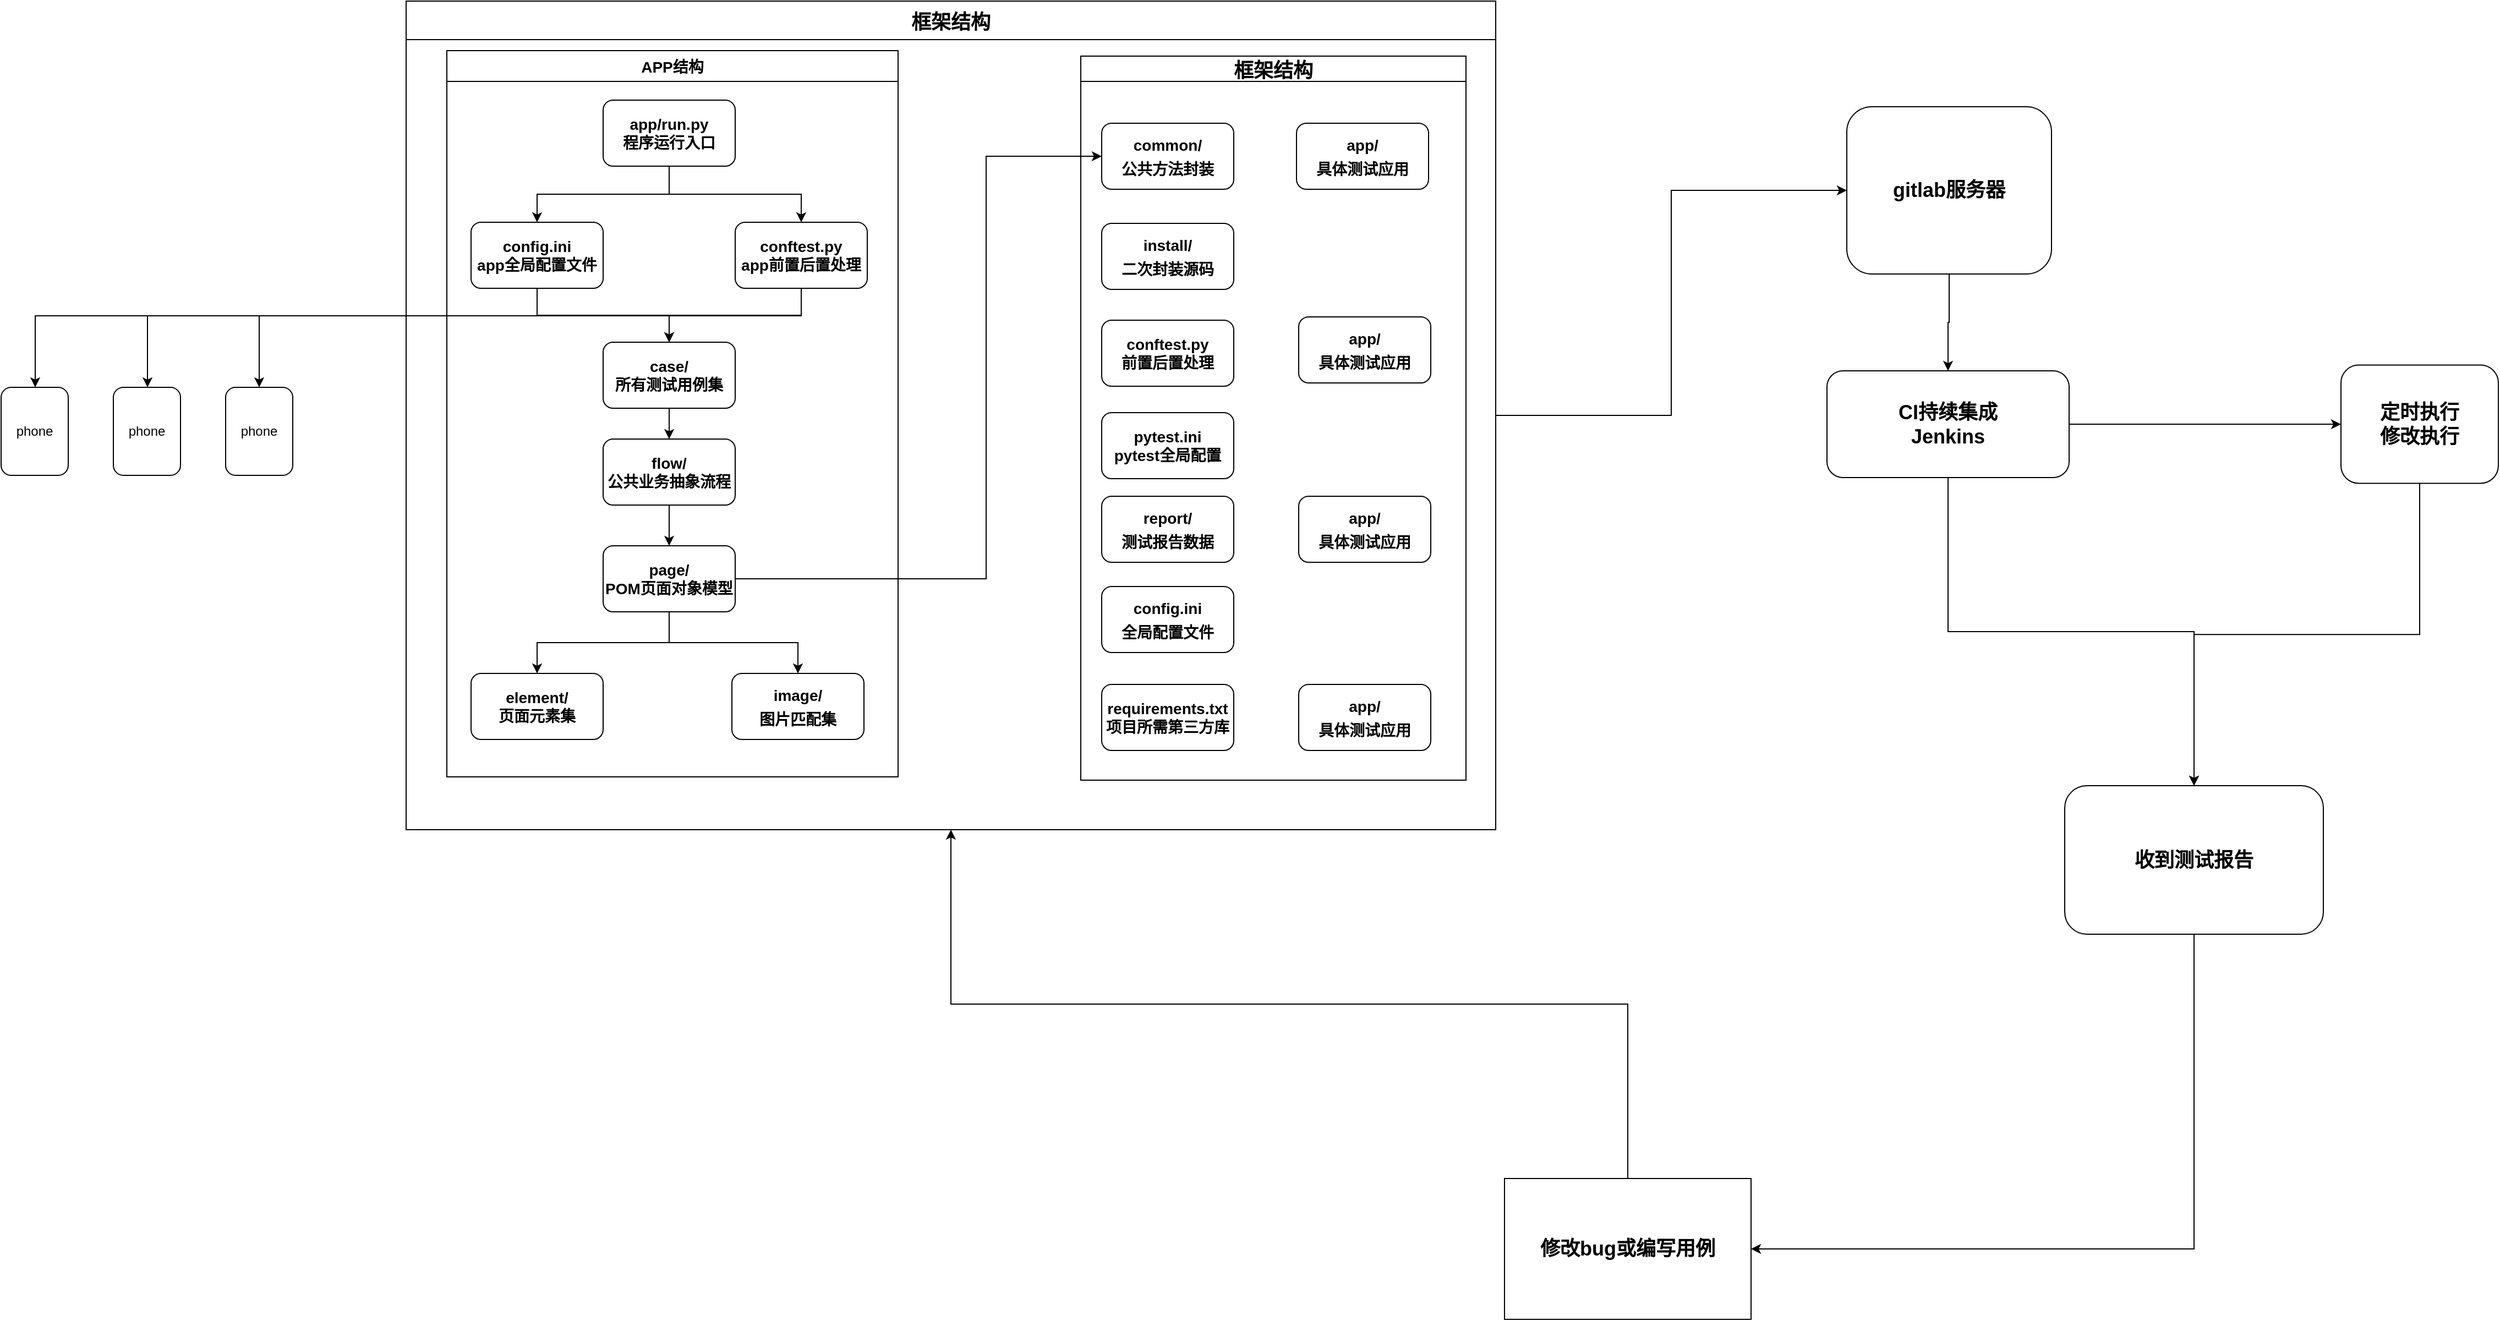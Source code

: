<mxfile version="17.4.6" type="github">
  <diagram id="C5RBs43oDa-KdzZeNtuy" name="Page-1">
    <mxGraphModel dx="1146" dy="549" grid="0" gridSize="10" guides="1" tooltips="1" connect="1" arrows="1" fold="1" page="1" pageScale="1" pageWidth="1169" pageHeight="1654" math="0" shadow="0">
      <root>
        <mxCell id="WIyWlLk6GJQsqaUBKTNV-0" />
        <mxCell id="WIyWlLk6GJQsqaUBKTNV-1" parent="WIyWlLk6GJQsqaUBKTNV-0" />
        <mxCell id="KldV-UdYdAW6FQme_F-Q-122" style="edgeStyle=orthogonalEdgeStyle;rounded=0;orthogonalLoop=1;jettySize=auto;html=1;exitX=1;exitY=0.5;exitDx=0;exitDy=0;entryX=0;entryY=0.5;entryDx=0;entryDy=0;fontSize=18;" parent="WIyWlLk6GJQsqaUBKTNV-1" source="KldV-UdYdAW6FQme_F-Q-83" target="KldV-UdYdAW6FQme_F-Q-121" edge="1">
          <mxGeometry relative="1" as="geometry" />
        </mxCell>
        <mxCell id="KldV-UdYdAW6FQme_F-Q-83" value="框架结构" style="swimlane;fontSize=18;startSize=35;" parent="WIyWlLk6GJQsqaUBKTNV-1" vertex="1">
          <mxGeometry x="419" y="35" width="990" height="753" as="geometry">
            <mxRectangle x="172" y="885" width="146" height="23" as="alternateBounds" />
          </mxGeometry>
        </mxCell>
        <mxCell id="KldV-UdYdAW6FQme_F-Q-85" value="框架结构" style="swimlane;fontSize=18;" parent="KldV-UdYdAW6FQme_F-Q-83" vertex="1">
          <mxGeometry x="613" y="50" width="350" height="658" as="geometry">
            <mxRectangle x="840" y="181" width="99" height="26" as="alternateBounds" />
          </mxGeometry>
        </mxCell>
        <mxCell id="KldV-UdYdAW6FQme_F-Q-86" value="&lt;font style=&quot;font-size: 14px&quot;&gt;&lt;b&gt;common/&lt;br&gt;公共方法封装&lt;/b&gt;&lt;/font&gt;" style="rounded=1;whiteSpace=wrap;html=1;fontSize=18;" parent="KldV-UdYdAW6FQme_F-Q-85" vertex="1">
          <mxGeometry x="19" y="61" width="120" height="60" as="geometry" />
        </mxCell>
        <mxCell id="KldV-UdYdAW6FQme_F-Q-87" value="&lt;b&gt;&lt;font style=&quot;font-size: 14px&quot;&gt;install/&lt;br&gt;二次封装源码&lt;/font&gt;&lt;/b&gt;" style="rounded=1;whiteSpace=wrap;html=1;fontSize=18;" parent="KldV-UdYdAW6FQme_F-Q-85" vertex="1">
          <mxGeometry x="19" y="152" width="120" height="60" as="geometry" />
        </mxCell>
        <mxCell id="KldV-UdYdAW6FQme_F-Q-88" value="&lt;b&gt;&lt;font style=&quot;font-size: 14px&quot;&gt;report/&lt;br&gt;测试报告数据&lt;/font&gt;&lt;/b&gt;" style="rounded=1;whiteSpace=wrap;html=1;fontSize=18;" parent="KldV-UdYdAW6FQme_F-Q-85" vertex="1">
          <mxGeometry x="19" y="400" width="120" height="60" as="geometry" />
        </mxCell>
        <mxCell id="KldV-UdYdAW6FQme_F-Q-89" value="&lt;font style=&quot;font-size: 14px&quot;&gt;&lt;b&gt;app/&lt;br&gt;具体测试应用&lt;/b&gt;&lt;/font&gt;" style="rounded=1;whiteSpace=wrap;html=1;fontSize=18;" parent="KldV-UdYdAW6FQme_F-Q-85" vertex="1">
          <mxGeometry x="198" y="237" width="120" height="60" as="geometry" />
        </mxCell>
        <mxCell id="KldV-UdYdAW6FQme_F-Q-90" value="&lt;font style=&quot;font-size: 14px&quot;&gt;&lt;b&gt;config.ini&lt;br&gt;全局配置文件&lt;/b&gt;&lt;/font&gt;" style="rounded=1;whiteSpace=wrap;html=1;fontSize=18;" parent="KldV-UdYdAW6FQme_F-Q-85" vertex="1">
          <mxGeometry x="19" y="482" width="120" height="60" as="geometry" />
        </mxCell>
        <mxCell id="KldV-UdYdAW6FQme_F-Q-91" value="&lt;b&gt;&lt;font style=&quot;font-size: 14px&quot;&gt;conftest.py&lt;br&gt;前置后置处理&lt;/font&gt;&lt;/b&gt;" style="whiteSpace=wrap;html=1;rounded=1;" parent="KldV-UdYdAW6FQme_F-Q-85" vertex="1">
          <mxGeometry x="19" y="240" width="120" height="60" as="geometry" />
        </mxCell>
        <mxCell id="KldV-UdYdAW6FQme_F-Q-92" value="&lt;b&gt;&lt;font style=&quot;font-size: 14px&quot;&gt;pytest.ini&lt;br&gt;pytest全局配置&lt;/font&gt;&lt;/b&gt;" style="whiteSpace=wrap;html=1;rounded=1;" parent="KldV-UdYdAW6FQme_F-Q-85" vertex="1">
          <mxGeometry x="19" y="324" width="120" height="60" as="geometry" />
        </mxCell>
        <mxCell id="KldV-UdYdAW6FQme_F-Q-93" value="&lt;b&gt;&lt;font style=&quot;font-size: 14px&quot;&gt;requirements.txt&lt;br&gt;项目所需第三方库&lt;/font&gt;&lt;/b&gt;" style="whiteSpace=wrap;html=1;rounded=1;" parent="KldV-UdYdAW6FQme_F-Q-85" vertex="1">
          <mxGeometry x="19" y="571" width="120" height="60" as="geometry" />
        </mxCell>
        <mxCell id="KldV-UdYdAW6FQme_F-Q-94" value="&lt;font style=&quot;font-size: 14px&quot;&gt;&lt;b&gt;app/&lt;br&gt;具体测试应用&lt;/b&gt;&lt;/font&gt;" style="rounded=1;whiteSpace=wrap;html=1;fontSize=18;" parent="KldV-UdYdAW6FQme_F-Q-85" vertex="1">
          <mxGeometry x="196" y="61" width="120" height="60" as="geometry" />
        </mxCell>
        <mxCell id="KldV-UdYdAW6FQme_F-Q-95" value="&lt;font style=&quot;font-size: 14px&quot;&gt;&lt;b&gt;app/&lt;br&gt;具体测试应用&lt;/b&gt;&lt;/font&gt;" style="rounded=1;whiteSpace=wrap;html=1;fontSize=18;" parent="KldV-UdYdAW6FQme_F-Q-85" vertex="1">
          <mxGeometry x="198" y="571" width="120" height="60" as="geometry" />
        </mxCell>
        <mxCell id="KldV-UdYdAW6FQme_F-Q-96" value="&lt;font style=&quot;font-size: 14px&quot;&gt;&lt;b&gt;app/&lt;br&gt;具体测试应用&lt;/b&gt;&lt;/font&gt;" style="rounded=1;whiteSpace=wrap;html=1;fontSize=18;" parent="KldV-UdYdAW6FQme_F-Q-85" vertex="1">
          <mxGeometry x="198" y="400" width="120" height="60" as="geometry" />
        </mxCell>
        <mxCell id="KldV-UdYdAW6FQme_F-Q-97" value="APP结构" style="swimlane;fontSize=14;startSize=28;" parent="KldV-UdYdAW6FQme_F-Q-83" vertex="1">
          <mxGeometry x="37" y="45" width="410" height="660" as="geometry">
            <mxRectangle x="356" y="832" width="146" height="23" as="alternateBounds" />
          </mxGeometry>
        </mxCell>
        <mxCell id="KldV-UdYdAW6FQme_F-Q-98" value="&lt;font style=&quot;font-size: 14px&quot;&gt;&lt;b&gt;app/run.py&lt;br&gt;程序运行入口&lt;/b&gt;&lt;/font&gt;" style="rounded=1;whiteSpace=wrap;html=1;" parent="KldV-UdYdAW6FQme_F-Q-97" vertex="1">
          <mxGeometry x="142" y="45" width="120" height="60" as="geometry" />
        </mxCell>
        <mxCell id="KldV-UdYdAW6FQme_F-Q-99" value="" style="edgeStyle=orthogonalEdgeStyle;rounded=0;orthogonalLoop=1;jettySize=auto;html=1;fontSize=14;" parent="KldV-UdYdAW6FQme_F-Q-97" source="KldV-UdYdAW6FQme_F-Q-100" target="KldV-UdYdAW6FQme_F-Q-111" edge="1">
          <mxGeometry relative="1" as="geometry" />
        </mxCell>
        <mxCell id="KldV-UdYdAW6FQme_F-Q-100" value="&lt;font style=&quot;font-size: 14px&quot;&gt;&lt;b&gt;case/&lt;br&gt;所有测试用例集&lt;/b&gt;&lt;/font&gt;" style="whiteSpace=wrap;html=1;rounded=1;" parent="KldV-UdYdAW6FQme_F-Q-97" vertex="1">
          <mxGeometry x="142" y="265" width="120" height="60" as="geometry" />
        </mxCell>
        <mxCell id="KldV-UdYdAW6FQme_F-Q-101" style="edgeStyle=orthogonalEdgeStyle;rounded=0;orthogonalLoop=1;jettySize=auto;html=1;exitX=0.5;exitY=1;exitDx=0;exitDy=0;entryX=0.5;entryY=0;entryDx=0;entryDy=0;fontSize=14;" parent="KldV-UdYdAW6FQme_F-Q-97" source="KldV-UdYdAW6FQme_F-Q-103" target="KldV-UdYdAW6FQme_F-Q-112" edge="1">
          <mxGeometry relative="1" as="geometry" />
        </mxCell>
        <mxCell id="KldV-UdYdAW6FQme_F-Q-102" style="edgeStyle=orthogonalEdgeStyle;rounded=0;orthogonalLoop=1;jettySize=auto;html=1;exitX=0.5;exitY=1;exitDx=0;exitDy=0;fontSize=14;" parent="KldV-UdYdAW6FQme_F-Q-97" source="KldV-UdYdAW6FQme_F-Q-103" target="KldV-UdYdAW6FQme_F-Q-113" edge="1">
          <mxGeometry relative="1" as="geometry" />
        </mxCell>
        <mxCell id="KldV-UdYdAW6FQme_F-Q-103" value="&lt;font style=&quot;font-size: 14px&quot;&gt;&lt;b&gt;page/&lt;br&gt;POM页面对象模型&lt;/b&gt;&lt;/font&gt;" style="whiteSpace=wrap;html=1;rounded=1;" parent="KldV-UdYdAW6FQme_F-Q-97" vertex="1">
          <mxGeometry x="142" y="450" width="120" height="60" as="geometry" />
        </mxCell>
        <mxCell id="KldV-UdYdAW6FQme_F-Q-104" style="edgeStyle=orthogonalEdgeStyle;rounded=0;orthogonalLoop=1;jettySize=auto;html=1;exitX=0.5;exitY=1;exitDx=0;exitDy=0;fontSize=18;" parent="KldV-UdYdAW6FQme_F-Q-97" source="KldV-UdYdAW6FQme_F-Q-105" target="KldV-UdYdAW6FQme_F-Q-100" edge="1">
          <mxGeometry relative="1" as="geometry" />
        </mxCell>
        <mxCell id="KldV-UdYdAW6FQme_F-Q-105" value="&lt;font style=&quot;font-size: 14px&quot;&gt;&lt;b&gt;config.ini&lt;br&gt;app全局配置文件&lt;/b&gt;&lt;/font&gt;" style="whiteSpace=wrap;html=1;rounded=1;" parent="KldV-UdYdAW6FQme_F-Q-97" vertex="1">
          <mxGeometry x="22" y="156" width="120" height="60" as="geometry" />
        </mxCell>
        <mxCell id="KldV-UdYdAW6FQme_F-Q-106" value="" style="edgeStyle=orthogonalEdgeStyle;rounded=0;orthogonalLoop=1;jettySize=auto;html=1;fontSize=18;" parent="KldV-UdYdAW6FQme_F-Q-97" source="KldV-UdYdAW6FQme_F-Q-98" target="KldV-UdYdAW6FQme_F-Q-105" edge="1">
          <mxGeometry relative="1" as="geometry" />
        </mxCell>
        <mxCell id="KldV-UdYdAW6FQme_F-Q-107" style="edgeStyle=orthogonalEdgeStyle;rounded=0;orthogonalLoop=1;jettySize=auto;html=1;exitX=0.5;exitY=1;exitDx=0;exitDy=0;fontSize=18;" parent="KldV-UdYdAW6FQme_F-Q-97" source="KldV-UdYdAW6FQme_F-Q-108" target="KldV-UdYdAW6FQme_F-Q-100" edge="1">
          <mxGeometry relative="1" as="geometry" />
        </mxCell>
        <mxCell id="KldV-UdYdAW6FQme_F-Q-108" value="&lt;font style=&quot;font-size: 14px&quot;&gt;&lt;b&gt;conftest.py&lt;br&gt;app前置后置处理&lt;/b&gt;&lt;/font&gt;" style="whiteSpace=wrap;html=1;rounded=1;" parent="KldV-UdYdAW6FQme_F-Q-97" vertex="1">
          <mxGeometry x="262" y="156" width="120" height="60" as="geometry" />
        </mxCell>
        <mxCell id="KldV-UdYdAW6FQme_F-Q-109" style="edgeStyle=orthogonalEdgeStyle;rounded=0;orthogonalLoop=1;jettySize=auto;html=1;exitX=0.5;exitY=1;exitDx=0;exitDy=0;fontSize=18;" parent="KldV-UdYdAW6FQme_F-Q-97" source="KldV-UdYdAW6FQme_F-Q-98" target="KldV-UdYdAW6FQme_F-Q-108" edge="1">
          <mxGeometry relative="1" as="geometry" />
        </mxCell>
        <mxCell id="KldV-UdYdAW6FQme_F-Q-110" value="" style="edgeStyle=orthogonalEdgeStyle;rounded=0;orthogonalLoop=1;jettySize=auto;html=1;fontSize=14;" parent="KldV-UdYdAW6FQme_F-Q-97" source="KldV-UdYdAW6FQme_F-Q-111" target="KldV-UdYdAW6FQme_F-Q-103" edge="1">
          <mxGeometry relative="1" as="geometry" />
        </mxCell>
        <mxCell id="KldV-UdYdAW6FQme_F-Q-111" value="&lt;font style=&quot;font-size: 14px&quot;&gt;&lt;b&gt;flow/&lt;br&gt;公共业务抽象流程&lt;/b&gt;&lt;/font&gt;" style="whiteSpace=wrap;html=1;rounded=1;" parent="KldV-UdYdAW6FQme_F-Q-97" vertex="1">
          <mxGeometry x="142" y="353" width="120" height="60" as="geometry" />
        </mxCell>
        <mxCell id="KldV-UdYdAW6FQme_F-Q-112" value="&lt;font style=&quot;font-size: 14px&quot;&gt;&lt;b&gt;element/&lt;br&gt;页面元素集&lt;/b&gt;&lt;/font&gt;" style="whiteSpace=wrap;html=1;rounded=1;" parent="KldV-UdYdAW6FQme_F-Q-97" vertex="1">
          <mxGeometry x="22" y="566" width="120" height="60" as="geometry" />
        </mxCell>
        <mxCell id="KldV-UdYdAW6FQme_F-Q-113" value="&lt;font style=&quot;font-size: 14px&quot;&gt;&lt;b&gt;image/&lt;br&gt;图片匹配集&lt;/b&gt;&lt;/font&gt;" style="rounded=1;whiteSpace=wrap;html=1;fontSize=18;" parent="KldV-UdYdAW6FQme_F-Q-97" vertex="1">
          <mxGeometry x="259" y="566" width="120" height="60" as="geometry" />
        </mxCell>
        <mxCell id="KldV-UdYdAW6FQme_F-Q-114" value="" style="endArrow=classic;html=1;rounded=0;fontSize=14;exitX=1;exitY=0.5;exitDx=0;exitDy=0;entryX=0;entryY=0.5;entryDx=0;entryDy=0;" parent="KldV-UdYdAW6FQme_F-Q-83" source="KldV-UdYdAW6FQme_F-Q-103" target="KldV-UdYdAW6FQme_F-Q-86" edge="1">
          <mxGeometry width="50" height="50" relative="1" as="geometry">
            <mxPoint x="574" y="917" as="sourcePoint" />
            <mxPoint x="561" y="59" as="targetPoint" />
            <Array as="points">
              <mxPoint x="527" y="525" />
              <mxPoint x="527" y="141" />
            </Array>
          </mxGeometry>
        </mxCell>
        <mxCell id="KldV-UdYdAW6FQme_F-Q-118" style="edgeStyle=orthogonalEdgeStyle;rounded=0;orthogonalLoop=1;jettySize=auto;html=1;exitX=0.5;exitY=0;exitDx=0;exitDy=0;entryX=0.5;entryY=1;entryDx=0;entryDy=0;fontSize=18;" parent="WIyWlLk6GJQsqaUBKTNV-1" source="KldV-UdYdAW6FQme_F-Q-117" target="KldV-UdYdAW6FQme_F-Q-83" edge="1">
          <mxGeometry relative="1" as="geometry" />
        </mxCell>
        <mxCell id="KldV-UdYdAW6FQme_F-Q-117" value="&lt;font style=&quot;font-size: 18px&quot;&gt;&lt;b&gt;修改bug或编写用例&lt;/b&gt;&lt;/font&gt;" style="rounded=0;whiteSpace=wrap;html=1;fontSize=18;" parent="WIyWlLk6GJQsqaUBKTNV-1" vertex="1">
          <mxGeometry x="1417" y="1105" width="224" height="128" as="geometry" />
        </mxCell>
        <mxCell id="VRRvfAbfFZYEZ9n-gOxl-0" style="edgeStyle=orthogonalEdgeStyle;rounded=0;orthogonalLoop=1;jettySize=auto;html=1;exitX=0.5;exitY=1;exitDx=0;exitDy=0;entryX=1;entryY=0.5;entryDx=0;entryDy=0;" edge="1" parent="WIyWlLk6GJQsqaUBKTNV-1" source="KldV-UdYdAW6FQme_F-Q-119" target="KldV-UdYdAW6FQme_F-Q-117">
          <mxGeometry relative="1" as="geometry" />
        </mxCell>
        <mxCell id="KldV-UdYdAW6FQme_F-Q-119" value="&lt;b&gt;收到测试&lt;font style=&quot;font-size: 18px&quot;&gt;报告&lt;/font&gt;&lt;/b&gt;" style="rounded=1;whiteSpace=wrap;html=1;fontSize=18;" parent="WIyWlLk6GJQsqaUBKTNV-1" vertex="1">
          <mxGeometry x="1926" y="748" width="235" height="135" as="geometry" />
        </mxCell>
        <mxCell id="KldV-UdYdAW6FQme_F-Q-124" value="" style="edgeStyle=orthogonalEdgeStyle;rounded=0;orthogonalLoop=1;jettySize=auto;html=1;fontSize=18;" parent="WIyWlLk6GJQsqaUBKTNV-1" source="KldV-UdYdAW6FQme_F-Q-121" target="KldV-UdYdAW6FQme_F-Q-123" edge="1">
          <mxGeometry relative="1" as="geometry" />
        </mxCell>
        <mxCell id="KldV-UdYdAW6FQme_F-Q-121" value="&lt;font style=&quot;font-size: 18px&quot;&gt;&lt;b&gt;gitlab服务器&lt;/b&gt;&lt;/font&gt;" style="rounded=1;whiteSpace=wrap;html=1;fontSize=18;" parent="WIyWlLk6GJQsqaUBKTNV-1" vertex="1">
          <mxGeometry x="1728" y="131" width="186" height="152" as="geometry" />
        </mxCell>
        <mxCell id="KldV-UdYdAW6FQme_F-Q-126" value="" style="edgeStyle=orthogonalEdgeStyle;rounded=0;orthogonalLoop=1;jettySize=auto;html=1;fontSize=18;" parent="WIyWlLk6GJQsqaUBKTNV-1" source="KldV-UdYdAW6FQme_F-Q-123" target="KldV-UdYdAW6FQme_F-Q-125" edge="1">
          <mxGeometry relative="1" as="geometry" />
        </mxCell>
        <mxCell id="KldV-UdYdAW6FQme_F-Q-127" style="edgeStyle=orthogonalEdgeStyle;rounded=0;orthogonalLoop=1;jettySize=auto;html=1;exitX=0.5;exitY=1;exitDx=0;exitDy=0;fontSize=18;" parent="WIyWlLk6GJQsqaUBKTNV-1" source="KldV-UdYdAW6FQme_F-Q-123" target="KldV-UdYdAW6FQme_F-Q-119" edge="1">
          <mxGeometry relative="1" as="geometry" />
        </mxCell>
        <mxCell id="KldV-UdYdAW6FQme_F-Q-123" value="&lt;font style=&quot;font-size: 18px&quot;&gt;&lt;b&gt;CI持续集成&lt;br&gt;Jenkins&lt;/b&gt;&lt;/font&gt;" style="whiteSpace=wrap;html=1;fontSize=18;rounded=1;" parent="WIyWlLk6GJQsqaUBKTNV-1" vertex="1">
          <mxGeometry x="1710" y="371" width="220" height="97" as="geometry" />
        </mxCell>
        <mxCell id="KldV-UdYdAW6FQme_F-Q-130" style="edgeStyle=orthogonalEdgeStyle;rounded=0;orthogonalLoop=1;jettySize=auto;html=1;exitX=0.5;exitY=1;exitDx=0;exitDy=0;entryX=0.5;entryY=0;entryDx=0;entryDy=0;fontSize=18;" parent="WIyWlLk6GJQsqaUBKTNV-1" source="KldV-UdYdAW6FQme_F-Q-125" target="KldV-UdYdAW6FQme_F-Q-119" edge="1">
          <mxGeometry relative="1" as="geometry" />
        </mxCell>
        <mxCell id="KldV-UdYdAW6FQme_F-Q-125" value="&lt;b&gt;定时执行&lt;br&gt;修改执行&lt;/b&gt;" style="whiteSpace=wrap;html=1;fontSize=18;rounded=1;" parent="WIyWlLk6GJQsqaUBKTNV-1" vertex="1">
          <mxGeometry x="2177" y="365.75" width="143" height="107.5" as="geometry" />
        </mxCell>
        <mxCell id="VRRvfAbfFZYEZ9n-gOxl-1" style="edgeStyle=orthogonalEdgeStyle;rounded=0;orthogonalLoop=1;jettySize=auto;html=1;exitX=0.5;exitY=1;exitDx=0;exitDy=0;" edge="1" parent="WIyWlLk6GJQsqaUBKTNV-1" source="KldV-UdYdAW6FQme_F-Q-108" target="VRRvfAbfFZYEZ9n-gOxl-2">
          <mxGeometry relative="1" as="geometry">
            <mxPoint x="190" y="346" as="targetPoint" />
            <Array as="points">
              <mxPoint x="778" y="321" />
              <mxPoint x="82" y="321" />
            </Array>
          </mxGeometry>
        </mxCell>
        <mxCell id="VRRvfAbfFZYEZ9n-gOxl-2" value="phone" style="rounded=1;whiteSpace=wrap;html=1;" vertex="1" parent="WIyWlLk6GJQsqaUBKTNV-1">
          <mxGeometry x="51" y="386" width="61" height="80" as="geometry" />
        </mxCell>
        <mxCell id="VRRvfAbfFZYEZ9n-gOxl-8" value="phone" style="rounded=1;whiteSpace=wrap;html=1;" vertex="1" parent="WIyWlLk6GJQsqaUBKTNV-1">
          <mxGeometry x="255" y="386" width="61" height="80" as="geometry" />
        </mxCell>
        <mxCell id="VRRvfAbfFZYEZ9n-gOxl-9" value="phone" style="rounded=1;whiteSpace=wrap;html=1;" vertex="1" parent="WIyWlLk6GJQsqaUBKTNV-1">
          <mxGeometry x="153" y="386" width="61" height="80" as="geometry" />
        </mxCell>
        <mxCell id="VRRvfAbfFZYEZ9n-gOxl-10" style="edgeStyle=orthogonalEdgeStyle;rounded=0;orthogonalLoop=1;jettySize=auto;html=1;exitX=0.5;exitY=1;exitDx=0;exitDy=0;entryX=0.5;entryY=0;entryDx=0;entryDy=0;" edge="1" parent="WIyWlLk6GJQsqaUBKTNV-1" source="KldV-UdYdAW6FQme_F-Q-108" target="VRRvfAbfFZYEZ9n-gOxl-8">
          <mxGeometry relative="1" as="geometry">
            <Array as="points">
              <mxPoint x="778" y="321" />
              <mxPoint x="286" y="321" />
            </Array>
          </mxGeometry>
        </mxCell>
        <mxCell id="VRRvfAbfFZYEZ9n-gOxl-11" style="edgeStyle=orthogonalEdgeStyle;rounded=0;orthogonalLoop=1;jettySize=auto;html=1;exitX=0.5;exitY=1;exitDx=0;exitDy=0;entryX=0.5;entryY=0;entryDx=0;entryDy=0;" edge="1" parent="WIyWlLk6GJQsqaUBKTNV-1" source="KldV-UdYdAW6FQme_F-Q-108" target="VRRvfAbfFZYEZ9n-gOxl-9">
          <mxGeometry relative="1" as="geometry">
            <Array as="points">
              <mxPoint x="778" y="321" />
              <mxPoint x="184" y="321" />
              <mxPoint x="184" y="386" />
            </Array>
          </mxGeometry>
        </mxCell>
      </root>
    </mxGraphModel>
  </diagram>
</mxfile>
